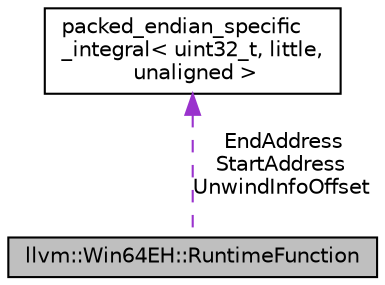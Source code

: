 digraph "llvm::Win64EH::RuntimeFunction"
{
 // LATEX_PDF_SIZE
  bgcolor="transparent";
  edge [fontname="Helvetica",fontsize="10",labelfontname="Helvetica",labelfontsize="10"];
  node [fontname="Helvetica",fontsize="10",shape="box"];
  Node1 [label="llvm::Win64EH::RuntimeFunction",height=0.2,width=0.4,color="black", fillcolor="grey75", style="filled", fontcolor="black",tooltip="RuntimeFunction - An entry in the table of functions with unwind info."];
  Node2 -> Node1 [dir="back",color="darkorchid3",fontsize="10",style="dashed",label=" EndAddress\nStartAddress\nUnwindInfoOffset" ,fontname="Helvetica"];
  Node2 [label="packed_endian_specific\l_integral\< uint32_t, little,\l unaligned \>",height=0.2,width=0.4,color="black",tooltip=" "];
}
